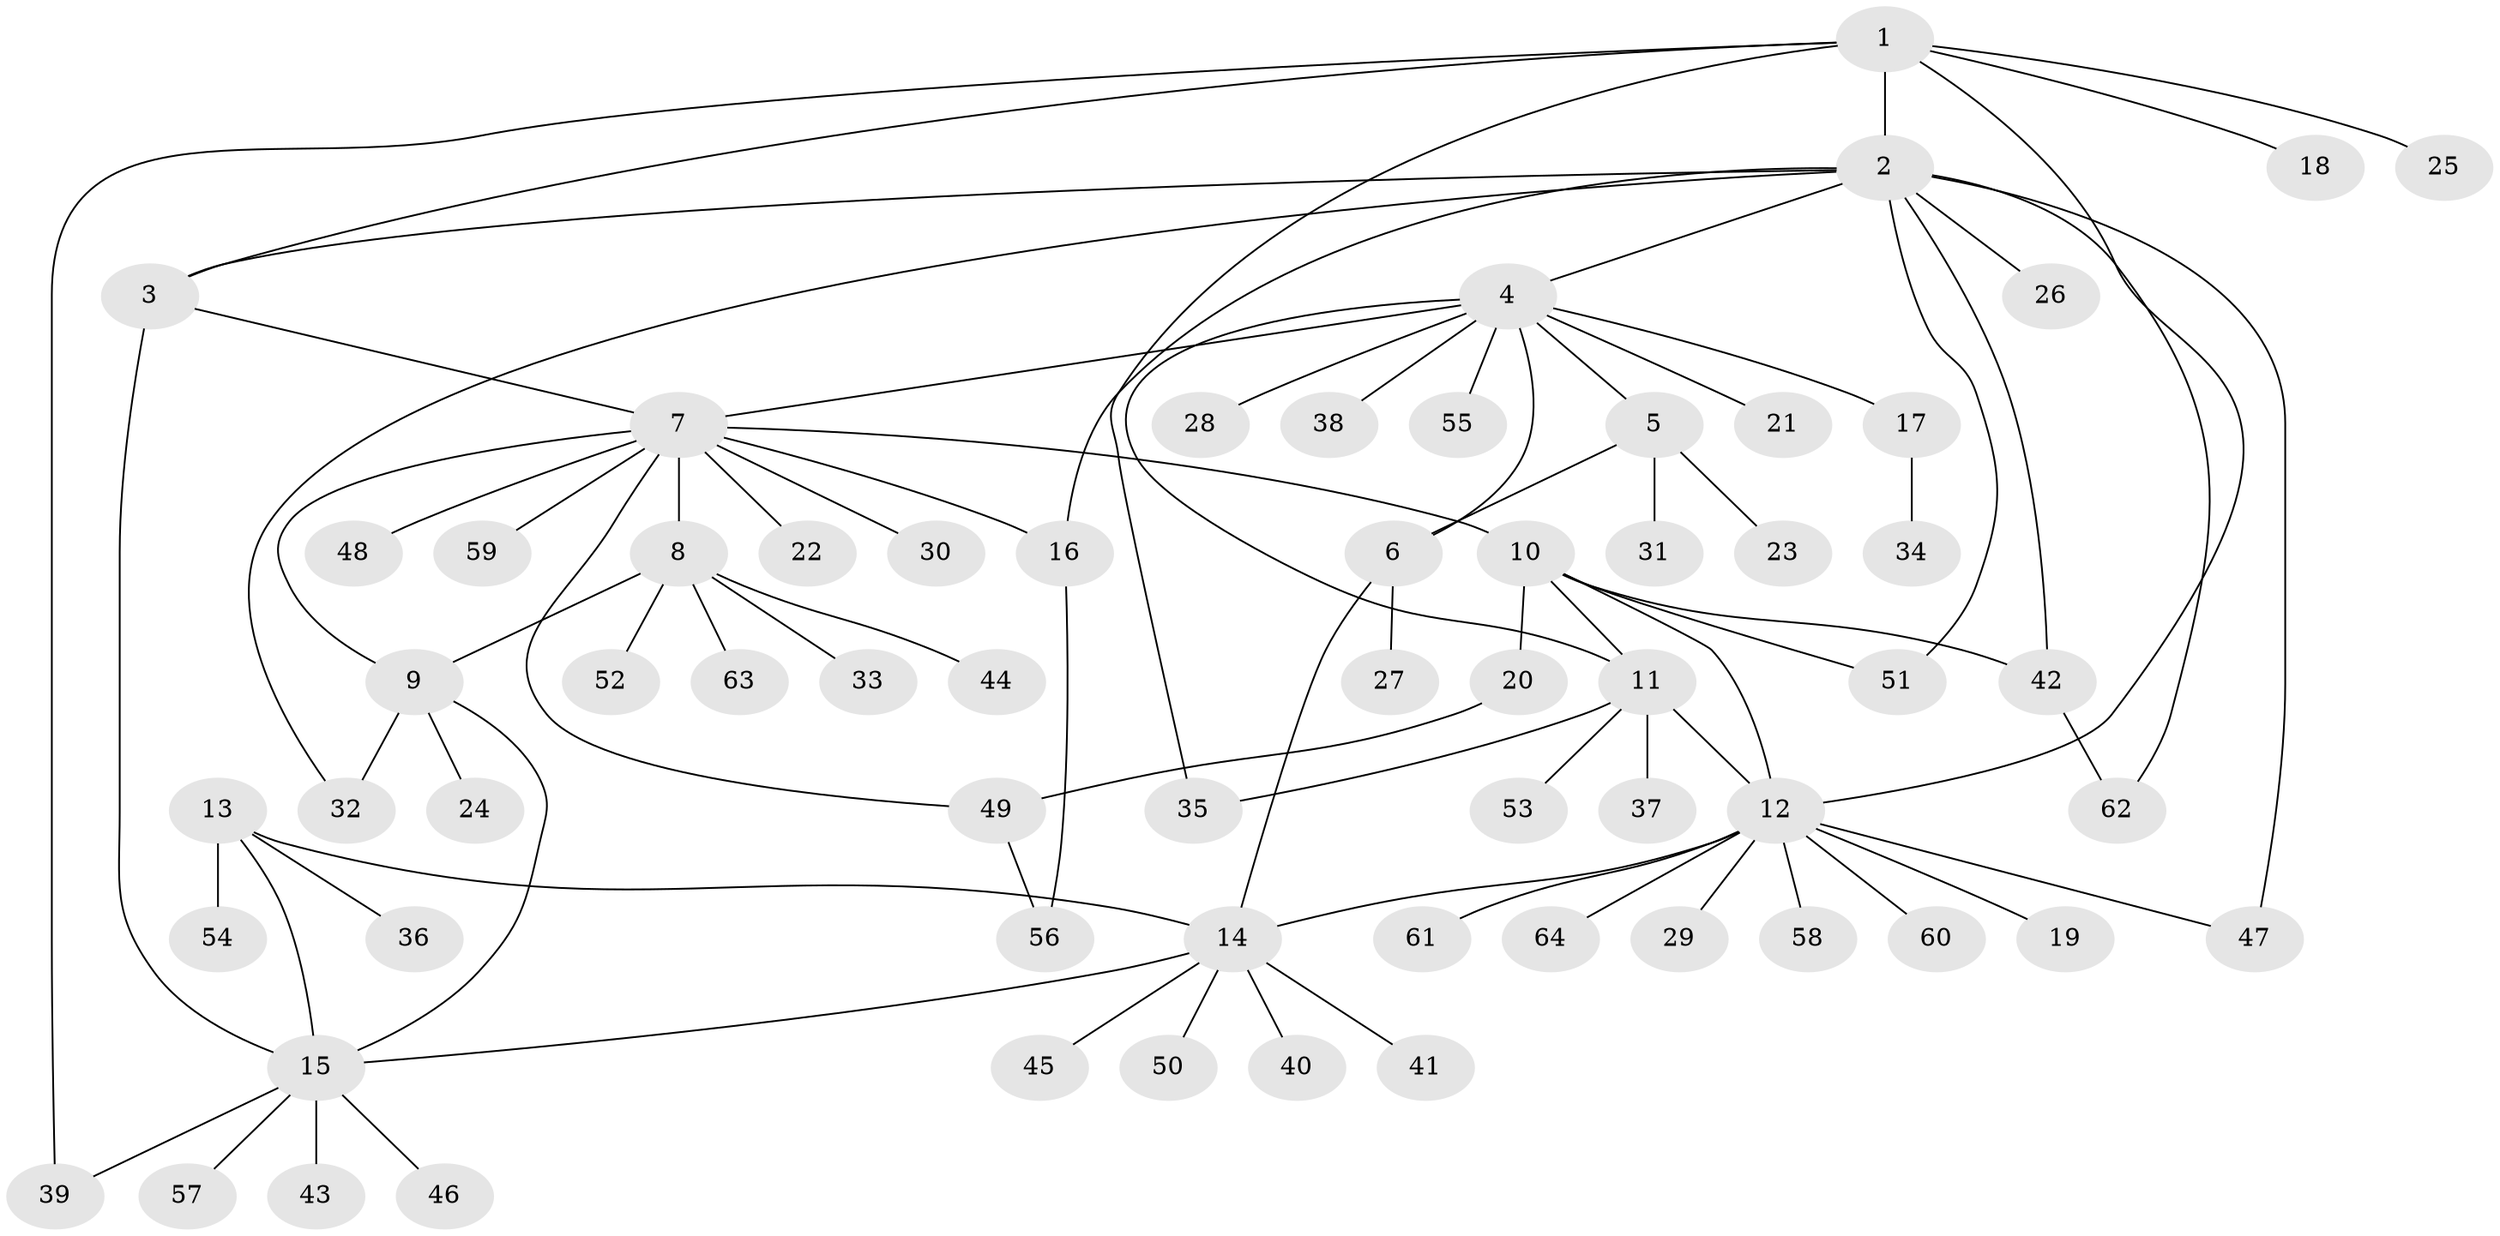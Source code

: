 // Generated by graph-tools (version 1.1) at 2025/02/03/09/25 03:02:49]
// undirected, 64 vertices, 84 edges
graph export_dot {
graph [start="1"]
  node [color=gray90,style=filled];
  1;
  2;
  3;
  4;
  5;
  6;
  7;
  8;
  9;
  10;
  11;
  12;
  13;
  14;
  15;
  16;
  17;
  18;
  19;
  20;
  21;
  22;
  23;
  24;
  25;
  26;
  27;
  28;
  29;
  30;
  31;
  32;
  33;
  34;
  35;
  36;
  37;
  38;
  39;
  40;
  41;
  42;
  43;
  44;
  45;
  46;
  47;
  48;
  49;
  50;
  51;
  52;
  53;
  54;
  55;
  56;
  57;
  58;
  59;
  60;
  61;
  62;
  63;
  64;
  1 -- 2;
  1 -- 3;
  1 -- 12;
  1 -- 18;
  1 -- 25;
  1 -- 35;
  1 -- 39;
  2 -- 3;
  2 -- 4;
  2 -- 16;
  2 -- 26;
  2 -- 32;
  2 -- 42;
  2 -- 47;
  2 -- 51;
  2 -- 62;
  3 -- 7;
  3 -- 15;
  4 -- 5;
  4 -- 6;
  4 -- 7;
  4 -- 11;
  4 -- 17;
  4 -- 21;
  4 -- 28;
  4 -- 38;
  4 -- 55;
  5 -- 6;
  5 -- 23;
  5 -- 31;
  6 -- 14;
  6 -- 27;
  7 -- 8;
  7 -- 9;
  7 -- 10;
  7 -- 16;
  7 -- 22;
  7 -- 30;
  7 -- 48;
  7 -- 49;
  7 -- 59;
  8 -- 9;
  8 -- 33;
  8 -- 44;
  8 -- 52;
  8 -- 63;
  9 -- 15;
  9 -- 24;
  9 -- 32;
  10 -- 11;
  10 -- 12;
  10 -- 20;
  10 -- 42;
  10 -- 51;
  11 -- 12;
  11 -- 35;
  11 -- 37;
  11 -- 53;
  12 -- 14;
  12 -- 19;
  12 -- 29;
  12 -- 47;
  12 -- 58;
  12 -- 60;
  12 -- 61;
  12 -- 64;
  13 -- 14;
  13 -- 15;
  13 -- 36;
  13 -- 54;
  14 -- 15;
  14 -- 40;
  14 -- 41;
  14 -- 45;
  14 -- 50;
  15 -- 39;
  15 -- 43;
  15 -- 46;
  15 -- 57;
  16 -- 56;
  17 -- 34;
  20 -- 49;
  42 -- 62;
  49 -- 56;
}
